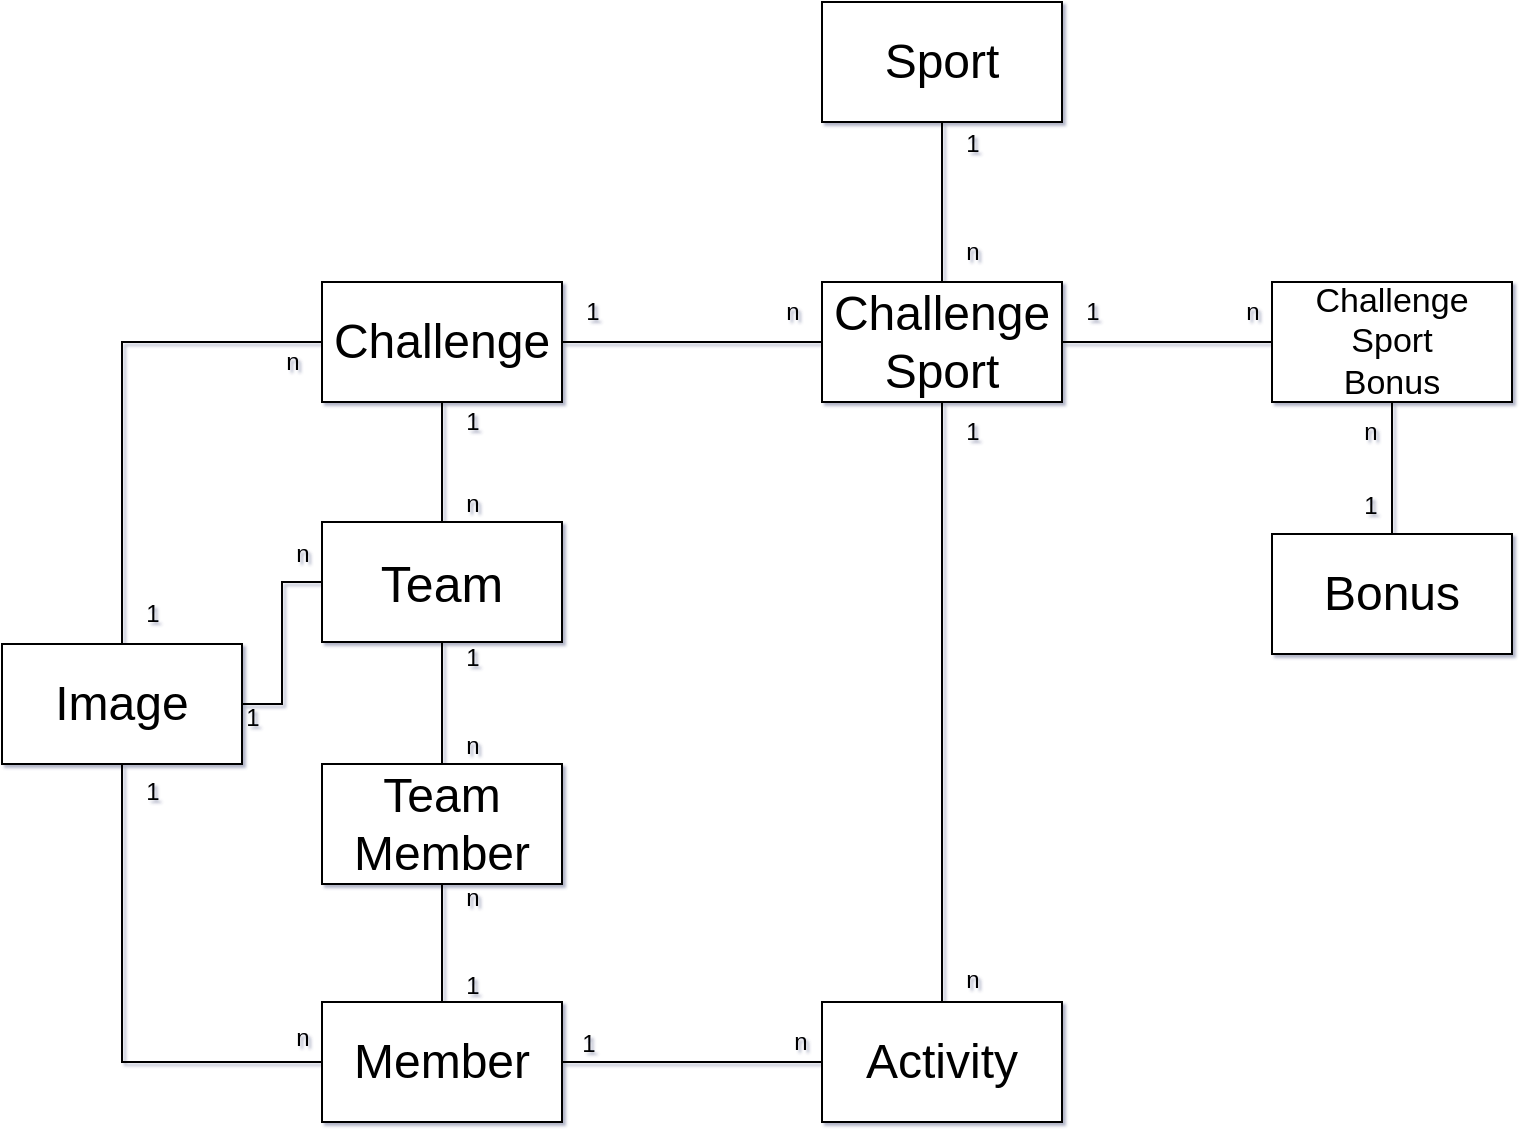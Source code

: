 <mxfile>
    <diagram name="Seite-1" id="pOqvI1cBqr-qqXXVeGFv">
        <mxGraphModel dx="1195" dy="865" grid="1" gridSize="10" guides="1" tooltips="1" connect="1" arrows="1" fold="1" page="1" pageScale="1" pageWidth="827" pageHeight="1169" math="0" shadow="1">
            <root>
                <mxCell id="0"/>
                <mxCell id="1" parent="0"/>
                <mxCell id="zaIucY2yGyk8i7d1ZHmE-216" value="&lt;font style=&quot;font-size: 24px;&quot;&gt;Sport&lt;/font&gt;" style="whiteSpace=wrap;html=1;" parent="1" vertex="1">
                    <mxGeometry x="430" y="70" width="120" height="60" as="geometry"/>
                </mxCell>
                <mxCell id="zaIucY2yGyk8i7d1ZHmE-217" value="n" style="text;html=1;align=center;verticalAlign=middle;resizable=0;points=[];autosize=1;strokeColor=none;fillColor=none;" parent="1" vertex="1">
                    <mxGeometry x="404" y="575" width="30" height="30" as="geometry"/>
                </mxCell>
                <mxCell id="zaIucY2yGyk8i7d1ZHmE-218" value="n" style="text;html=1;align=center;verticalAlign=middle;resizable=0;points=[];autosize=1;strokeColor=none;fillColor=none;" parent="1" vertex="1">
                    <mxGeometry x="240" y="306" width="30" height="30" as="geometry"/>
                </mxCell>
                <mxCell id="zaIucY2yGyk8i7d1ZHmE-219" value="n" style="text;html=1;align=center;verticalAlign=middle;resizable=0;points=[];autosize=1;strokeColor=none;fillColor=none;" parent="1" vertex="1">
                    <mxGeometry x="400" y="210" width="30" height="30" as="geometry"/>
                </mxCell>
                <mxCell id="zaIucY2yGyk8i7d1ZHmE-220" value="n" style="text;html=1;align=center;verticalAlign=middle;resizable=0;points=[];autosize=1;strokeColor=none;fillColor=none;" parent="1" vertex="1">
                    <mxGeometry x="490" y="180" width="30" height="30" as="geometry"/>
                </mxCell>
                <mxCell id="zaIucY2yGyk8i7d1ZHmE-221" value="n" style="text;html=1;align=center;verticalAlign=middle;resizable=0;points=[];autosize=1;strokeColor=none;fillColor=none;" parent="1" vertex="1">
                    <mxGeometry x="630" y="210" width="30" height="30" as="geometry"/>
                </mxCell>
                <mxCell id="zaIucY2yGyk8i7d1ZHmE-222" value="n" style="text;html=1;align=center;verticalAlign=middle;resizable=0;points=[];autosize=1;strokeColor=none;fillColor=none;" parent="1" vertex="1">
                    <mxGeometry x="240" y="503" width="30" height="30" as="geometry"/>
                </mxCell>
                <mxCell id="zaIucY2yGyk8i7d1ZHmE-223" value="1" style="text;html=1;align=center;verticalAlign=middle;resizable=0;points=[];autosize=1;strokeColor=none;fillColor=none;" parent="1" vertex="1">
                    <mxGeometry x="298" y="576" width="30" height="30" as="geometry"/>
                </mxCell>
                <mxCell id="zaIucY2yGyk8i7d1ZHmE-224" value="1" style="text;html=1;align=center;verticalAlign=middle;resizable=0;points=[];autosize=1;strokeColor=none;fillColor=none;" parent="1" vertex="1">
                    <mxGeometry x="490" y="126" width="30" height="30" as="geometry"/>
                </mxCell>
                <mxCell id="zaIucY2yGyk8i7d1ZHmE-225" value="1" style="text;html=1;align=center;verticalAlign=middle;resizable=0;points=[];autosize=1;strokeColor=none;fillColor=none;" parent="1" vertex="1">
                    <mxGeometry x="550" y="210" width="30" height="30" as="geometry"/>
                </mxCell>
                <mxCell id="zaIucY2yGyk8i7d1ZHmE-226" value="1" style="text;html=1;align=center;verticalAlign=middle;resizable=0;points=[];autosize=1;strokeColor=none;fillColor=none;" parent="1" vertex="1">
                    <mxGeometry x="490" y="270" width="30" height="30" as="geometry"/>
                </mxCell>
                <mxCell id="zaIucY2yGyk8i7d1ZHmE-227" value="1" style="text;html=1;align=center;verticalAlign=middle;resizable=0;points=[];autosize=1;strokeColor=none;fillColor=none;" parent="1" vertex="1">
                    <mxGeometry x="300" y="210" width="30" height="30" as="geometry"/>
                </mxCell>
                <mxCell id="zaIucY2yGyk8i7d1ZHmE-228" value="1" style="text;html=1;align=center;verticalAlign=middle;resizable=0;points=[];autosize=1;strokeColor=none;fillColor=none;" parent="1" vertex="1">
                    <mxGeometry x="240" y="265" width="30" height="30" as="geometry"/>
                </mxCell>
                <mxCell id="zaIucY2yGyk8i7d1ZHmE-229" value="1" style="text;html=1;align=center;verticalAlign=middle;resizable=0;points=[];autosize=1;strokeColor=none;fillColor=none;" parent="1" vertex="1">
                    <mxGeometry x="240" y="547" width="30" height="30" as="geometry"/>
                </mxCell>
                <mxCell id="zaIucY2yGyk8i7d1ZHmE-230" value="1" style="text;html=1;align=center;verticalAlign=middle;resizable=0;points=[];autosize=1;strokeColor=none;fillColor=none;" parent="1" vertex="1">
                    <mxGeometry x="240" y="383" width="30" height="30" as="geometry"/>
                </mxCell>
                <mxCell id="zaIucY2yGyk8i7d1ZHmE-232" value="&lt;font style=&quot;font-size: 24px;&quot;&gt;Challenge Sport&lt;/font&gt;" style="whiteSpace=wrap;html=1;" parent="1" vertex="1">
                    <mxGeometry x="430" y="210" width="120" height="60" as="geometry"/>
                </mxCell>
                <mxCell id="eCoslSz5Ok3hIy_NYkCv-2" style="edgeStyle=orthogonalEdgeStyle;rounded=0;orthogonalLoop=1;jettySize=auto;html=1;entryX=0.5;entryY=0;entryDx=0;entryDy=0;endArrow=none;endFill=0;" parent="1" source="zaIucY2yGyk8i7d1ZHmE-233" target="eCoslSz5Ok3hIy_NYkCv-1" edge="1">
                    <mxGeometry relative="1" as="geometry"/>
                </mxCell>
                <mxCell id="zaIucY2yGyk8i7d1ZHmE-233" value="Team" style="whiteSpace=wrap;html=1;fontSize=25;" parent="1" vertex="1">
                    <mxGeometry x="180" y="330" width="120" height="60" as="geometry"/>
                </mxCell>
                <mxCell id="zaIucY2yGyk8i7d1ZHmE-234" value="Challenge Sport&lt;br style=&quot;font-size: 17px;&quot;&gt;Bonus" style="whiteSpace=wrap;html=1;fontSize=17;" parent="1" vertex="1">
                    <mxGeometry x="655" y="210" width="120" height="60" as="geometry"/>
                </mxCell>
                <mxCell id="zaIucY2yGyk8i7d1ZHmE-235" value="&lt;font style=&quot;font-size: 24px;&quot;&gt;Challenge&lt;/font&gt;" style="whiteSpace=wrap;html=1;" parent="1" vertex="1">
                    <mxGeometry x="180" y="210" width="120" height="60" as="geometry"/>
                </mxCell>
                <mxCell id="zaIucY2yGyk8i7d1ZHmE-236" value="&lt;font style=&quot;font-size: 24px;&quot;&gt;Activity&lt;/font&gt;" style="whiteSpace=wrap;html=1;" parent="1" vertex="1">
                    <mxGeometry x="430" y="570" width="120" height="60" as="geometry"/>
                </mxCell>
                <mxCell id="eCoslSz5Ok3hIy_NYkCv-3" style="edgeStyle=orthogonalEdgeStyle;rounded=0;orthogonalLoop=1;jettySize=auto;html=1;entryX=0.5;entryY=1;entryDx=0;entryDy=0;endArrow=none;endFill=0;" parent="1" source="zaIucY2yGyk8i7d1ZHmE-237" target="eCoslSz5Ok3hIy_NYkCv-1" edge="1">
                    <mxGeometry relative="1" as="geometry"/>
                </mxCell>
                <mxCell id="eCoslSz5Ok3hIy_NYkCv-5" style="edgeStyle=orthogonalEdgeStyle;rounded=0;orthogonalLoop=1;jettySize=auto;html=1;entryX=0;entryY=0.5;entryDx=0;entryDy=0;endArrow=none;endFill=0;" parent="1" source="zaIucY2yGyk8i7d1ZHmE-237" target="zaIucY2yGyk8i7d1ZHmE-236" edge="1">
                    <mxGeometry relative="1" as="geometry"/>
                </mxCell>
                <mxCell id="zaIucY2yGyk8i7d1ZHmE-237" value="&lt;font style=&quot;font-size: 24px;&quot;&gt;Member&lt;/font&gt;" style="whiteSpace=wrap;html=1;" parent="1" vertex="1">
                    <mxGeometry x="180" y="570" width="120" height="60" as="geometry"/>
                </mxCell>
                <mxCell id="zaIucY2yGyk8i7d1ZHmE-239" value="" style="endArrow=none;html=1;rounded=0;exitX=0.5;exitY=0;exitDx=0;exitDy=0;" parent="1" source="zaIucY2yGyk8i7d1ZHmE-236" edge="1">
                    <mxGeometry width="50" height="50" relative="1" as="geometry">
                        <mxPoint x="440" y="320" as="sourcePoint"/>
                        <mxPoint x="490" y="270" as="targetPoint"/>
                    </mxGeometry>
                </mxCell>
                <mxCell id="zaIucY2yGyk8i7d1ZHmE-242" value="" style="endArrow=none;html=1;rounded=0;exitX=0.5;exitY=0;exitDx=0;exitDy=0;" parent="1" source="zaIucY2yGyk8i7d1ZHmE-233" edge="1">
                    <mxGeometry width="50" height="50" relative="1" as="geometry">
                        <mxPoint x="190" y="320" as="sourcePoint"/>
                        <mxPoint x="240" y="270" as="targetPoint"/>
                    </mxGeometry>
                </mxCell>
                <mxCell id="zaIucY2yGyk8i7d1ZHmE-243" value="" style="endArrow=none;html=1;rounded=0;entryX=0;entryY=0.5;entryDx=0;entryDy=0;" parent="1" target="zaIucY2yGyk8i7d1ZHmE-234" edge="1">
                    <mxGeometry width="50" height="50" relative="1" as="geometry">
                        <mxPoint x="550" y="240" as="sourcePoint"/>
                        <mxPoint x="600" y="190" as="targetPoint"/>
                    </mxGeometry>
                </mxCell>
                <mxCell id="zaIucY2yGyk8i7d1ZHmE-244" value="" style="endArrow=none;html=1;rounded=0;entryX=0;entryY=0.5;entryDx=0;entryDy=0;" parent="1" target="zaIucY2yGyk8i7d1ZHmE-232" edge="1">
                    <mxGeometry width="50" height="50" relative="1" as="geometry">
                        <mxPoint x="300" y="240" as="sourcePoint"/>
                        <mxPoint x="350" y="190" as="targetPoint"/>
                    </mxGeometry>
                </mxCell>
                <mxCell id="zaIucY2yGyk8i7d1ZHmE-245" value="" style="endArrow=none;html=1;rounded=0;exitX=0.5;exitY=0;exitDx=0;exitDy=0;entryX=0.5;entryY=1;entryDx=0;entryDy=0;" parent="1" source="zaIucY2yGyk8i7d1ZHmE-232" target="zaIucY2yGyk8i7d1ZHmE-216" edge="1">
                    <mxGeometry width="50" height="50" relative="1" as="geometry">
                        <mxPoint x="444" y="180" as="sourcePoint"/>
                        <mxPoint x="494" y="130" as="targetPoint"/>
                        <Array as="points">
                            <mxPoint x="490" y="180"/>
                        </Array>
                    </mxGeometry>
                </mxCell>
                <mxCell id="eCoslSz5Ok3hIy_NYkCv-1" value="&lt;div&gt;Team&lt;/div&gt;&lt;div&gt;Member&lt;br&gt;&lt;/div&gt;" style="whiteSpace=wrap;html=1;fontSize=24;" parent="1" vertex="1">
                    <mxGeometry x="180" y="451" width="120" height="60" as="geometry"/>
                </mxCell>
                <mxCell id="eCoslSz5Ok3hIy_NYkCv-4" value="n" style="text;html=1;align=center;verticalAlign=middle;resizable=0;points=[];autosize=1;strokeColor=none;fillColor=none;" parent="1" vertex="1">
                    <mxGeometry x="240" y="427" width="30" height="30" as="geometry"/>
                </mxCell>
                <mxCell id="eCoslSz5Ok3hIy_NYkCv-9" value="n" style="text;html=1;align=center;verticalAlign=middle;resizable=0;points=[];autosize=1;strokeColor=none;fillColor=none;" parent="1" vertex="1">
                    <mxGeometry x="490" y="544" width="30" height="30" as="geometry"/>
                </mxCell>
                <mxCell id="UYqeRXASDUTKoVCL1Xcu-2" style="edgeStyle=orthogonalEdgeStyle;rounded=0;orthogonalLoop=1;jettySize=auto;html=1;entryX=0;entryY=0.5;entryDx=0;entryDy=0;endArrow=none;endFill=0;" parent="1" source="UYqeRXASDUTKoVCL1Xcu-1" target="zaIucY2yGyk8i7d1ZHmE-237" edge="1">
                    <mxGeometry relative="1" as="geometry">
                        <Array as="points">
                            <mxPoint x="80" y="600"/>
                        </Array>
                    </mxGeometry>
                </mxCell>
                <mxCell id="UYqeRXASDUTKoVCL1Xcu-3" style="edgeStyle=orthogonalEdgeStyle;rounded=0;orthogonalLoop=1;jettySize=auto;html=1;entryX=0;entryY=0.5;entryDx=0;entryDy=0;endArrow=none;endFill=0;" parent="1" source="UYqeRXASDUTKoVCL1Xcu-1" target="zaIucY2yGyk8i7d1ZHmE-235" edge="1">
                    <mxGeometry relative="1" as="geometry">
                        <Array as="points">
                            <mxPoint x="80" y="240"/>
                        </Array>
                    </mxGeometry>
                </mxCell>
                <mxCell id="WaG0veUZTRqubM51o-4Q-1" style="edgeStyle=orthogonalEdgeStyle;rounded=0;orthogonalLoop=1;jettySize=auto;html=1;entryX=0;entryY=0.5;entryDx=0;entryDy=0;endArrow=none;endFill=0;" parent="1" source="UYqeRXASDUTKoVCL1Xcu-1" target="zaIucY2yGyk8i7d1ZHmE-233" edge="1">
                    <mxGeometry relative="1" as="geometry"/>
                </mxCell>
                <mxCell id="UYqeRXASDUTKoVCL1Xcu-1" value="Image" style="whiteSpace=wrap;html=1;fontSize=24;" parent="1" vertex="1">
                    <mxGeometry x="20" y="391" width="120" height="60" as="geometry"/>
                </mxCell>
                <mxCell id="UYqeRXASDUTKoVCL1Xcu-4" value="n" style="text;html=1;align=center;verticalAlign=middle;resizable=0;points=[];autosize=1;strokeColor=none;fillColor=none;" parent="1" vertex="1">
                    <mxGeometry x="150" y="235" width="30" height="30" as="geometry"/>
                </mxCell>
                <mxCell id="UYqeRXASDUTKoVCL1Xcu-5" value="n" style="text;html=1;align=center;verticalAlign=middle;resizable=0;points=[];autosize=1;strokeColor=none;fillColor=none;" parent="1" vertex="1">
                    <mxGeometry x="155" y="573" width="30" height="30" as="geometry"/>
                </mxCell>
                <mxCell id="UYqeRXASDUTKoVCL1Xcu-6" value="1" style="text;html=1;align=center;verticalAlign=middle;resizable=0;points=[];autosize=1;strokeColor=none;fillColor=none;" parent="1" vertex="1">
                    <mxGeometry x="80" y="361" width="30" height="30" as="geometry"/>
                </mxCell>
                <mxCell id="UYqeRXASDUTKoVCL1Xcu-7" value="1" style="text;html=1;align=center;verticalAlign=middle;resizable=0;points=[];autosize=1;strokeColor=none;fillColor=none;" parent="1" vertex="1">
                    <mxGeometry x="80" y="450" width="30" height="30" as="geometry"/>
                </mxCell>
                <mxCell id="WaG0veUZTRqubM51o-4Q-2" value="1" style="text;html=1;align=center;verticalAlign=middle;resizable=0;points=[];autosize=1;strokeColor=none;fillColor=none;" parent="1" vertex="1">
                    <mxGeometry x="130" y="413" width="30" height="30" as="geometry"/>
                </mxCell>
                <mxCell id="WaG0veUZTRqubM51o-4Q-3" value="n" style="text;html=1;align=center;verticalAlign=middle;resizable=0;points=[];autosize=1;strokeColor=none;fillColor=none;" parent="1" vertex="1">
                    <mxGeometry x="155" y="331" width="30" height="30" as="geometry"/>
                </mxCell>
                <mxCell id="4" style="edgeStyle=none;html=1;entryX=0.5;entryY=1;entryDx=0;entryDy=0;endArrow=none;endFill=0;" edge="1" parent="1" source="3" target="zaIucY2yGyk8i7d1ZHmE-234">
                    <mxGeometry relative="1" as="geometry"/>
                </mxCell>
                <mxCell id="3" value="Bonus" style="whiteSpace=wrap;html=1;fontSize=24;" vertex="1" parent="1">
                    <mxGeometry x="655" y="336" width="120" height="60" as="geometry"/>
                </mxCell>
                <mxCell id="5" value="1" style="text;html=1;align=center;verticalAlign=middle;resizable=0;points=[];autosize=1;strokeColor=none;fillColor=none;" vertex="1" parent="1">
                    <mxGeometry x="689" y="307" width="30" height="30" as="geometry"/>
                </mxCell>
                <mxCell id="6" value="n" style="text;html=1;align=center;verticalAlign=middle;resizable=0;points=[];autosize=1;strokeColor=none;fillColor=none;" vertex="1" parent="1">
                    <mxGeometry x="689" y="270" width="30" height="30" as="geometry"/>
                </mxCell>
            </root>
        </mxGraphModel>
    </diagram>
</mxfile>